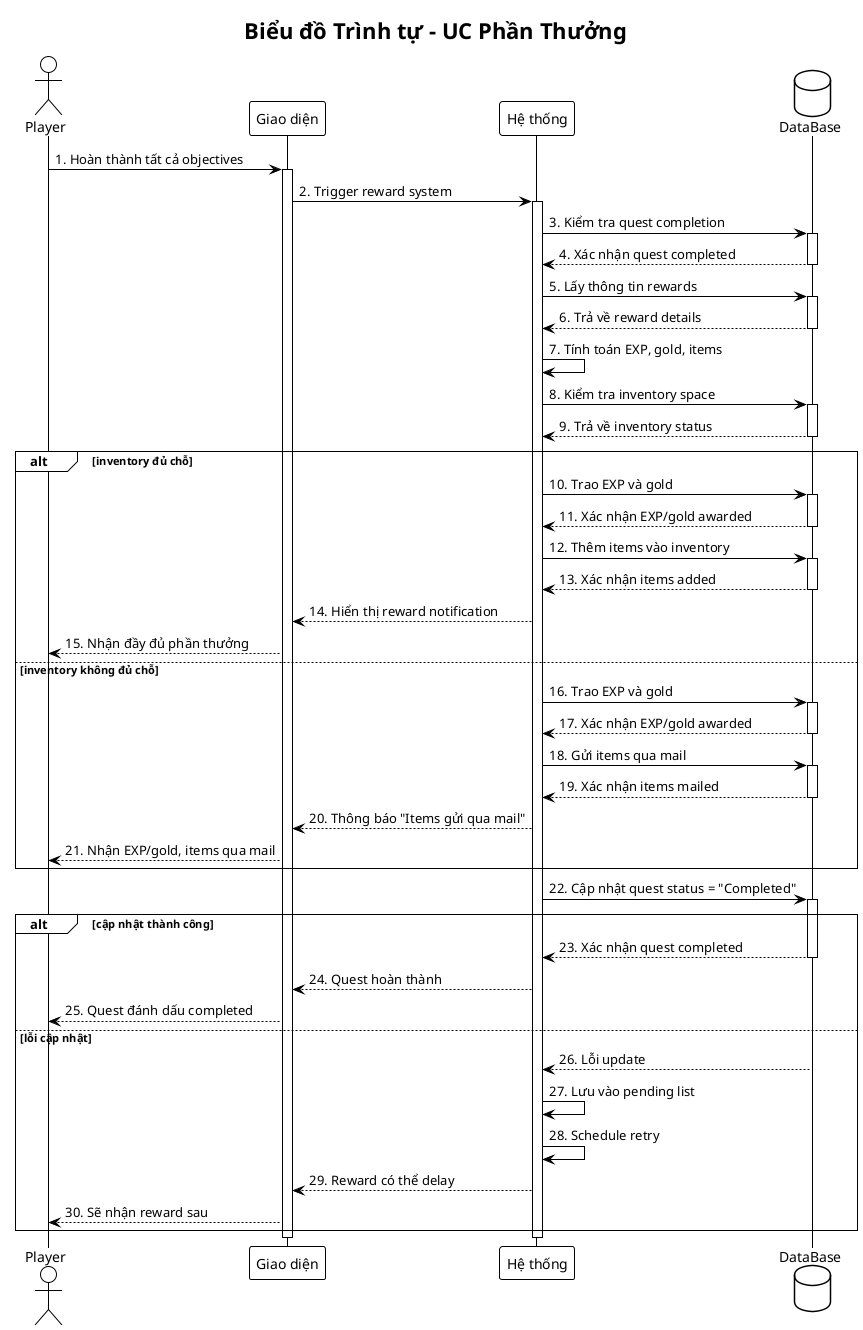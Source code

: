 @startuml Sequence_UC2_Phan_Thuong
!theme plain

title Biểu đồ Trình tự - UC Phần Thưởng

actor Player
participant "Giao diện" as UI
participant "Hệ thống" as System
database "DataBase" as DB

Player -> UI: 1. Hoàn thành tất cả objectives
activate UI
UI -> System: 2. Trigger reward system
activate System

System -> DB: 3. Kiểm tra quest completion
activate DB
DB --> System: 4. Xác nhận quest completed
deactivate DB

System -> DB: 5. Lấy thông tin rewards
activate DB
DB --> System: 6. Trả về reward details
deactivate DB

System -> System: 7. Tính toán EXP, gold, items

System -> DB: 8. Kiểm tra inventory space
activate DB
DB --> System: 9. Trả về inventory status
deactivate DB

alt inventory đủ chỗ
    System -> DB: 10. Trao EXP và gold
    activate DB
    DB --> System: 11. Xác nhận EXP/gold awarded
    deactivate DB
    
    System -> DB: 12. Thêm items vào inventory
    activate DB
    DB --> System: 13. Xác nhận items added
    deactivate DB
    
    System --> UI: 14. Hiển thị reward notification
    UI --> Player: 15. Nhận đầy đủ phần thưởng
    
else inventory không đủ chỗ
    System -> DB: 16. Trao EXP và gold
    activate DB
    DB --> System: 17. Xác nhận EXP/gold awarded
    deactivate DB
    
    System -> DB: 18. Gửi items qua mail
    activate DB
    DB --> System: 19. Xác nhận items mailed
    deactivate DB
    
    System --> UI: 20. Thông báo "Items gửi qua mail"
    UI --> Player: 21. Nhận EXP/gold, items qua mail
end

System -> DB: 22. Cập nhật quest status = "Completed"
activate DB

alt cập nhật thành công
    DB --> System: 23. Xác nhận quest completed
    deactivate DB
    
    System --> UI: 24. Quest hoàn thành
    UI --> Player: 25. Quest đánh dấu completed
    
else lỗi cập nhật
    DB --> System: 26. Lỗi update
    deactivate DB
    
    System -> System: 27. Lưu vào pending list
    System -> System: 28. Schedule retry
    
    System --> UI: 29. Reward có thể delay
    UI --> Player: 30. Sẽ nhận reward sau
end

deactivate System
deactivate UI

@enduml



